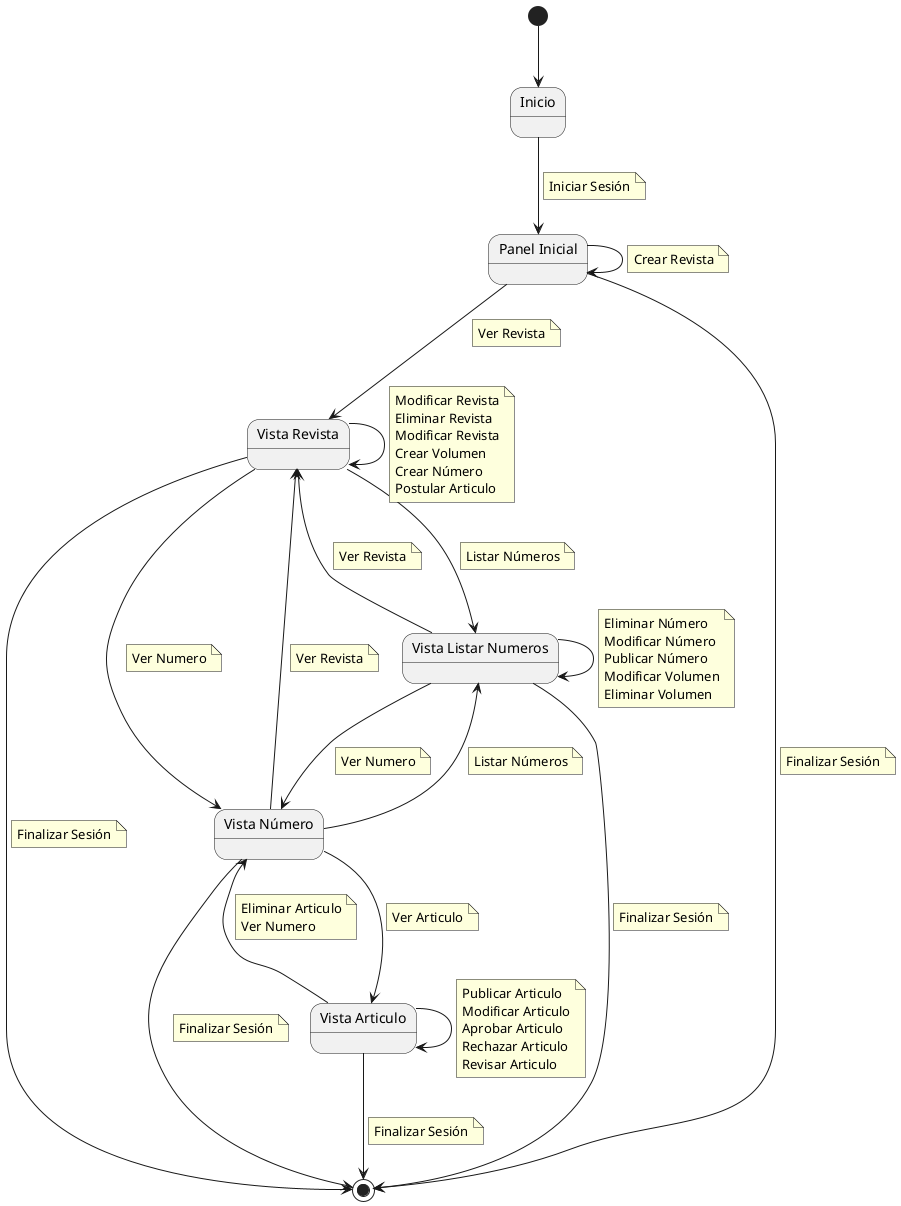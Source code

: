 @startuml Diagrama De Contexto

State "Inicio" as inicial
State "Panel Inicial" as admin
State "Vista Revista" as revista
State "Vista Listar Numeros" as volumenesYNumeros
State "Vista Número" as Articulos
State "Vista Articulo" as Articulo

[*] --> inicial

admin --> [*]
note on link
    Finalizar Sesión
end note
revista --> [*]
note on link
    Finalizar Sesión
end note
volumenesYNumeros -r-> [*]
note on link
    Finalizar Sesión
end note
Articulos --> [*]
note on link
    Finalizar Sesión
end note
Articulo --> [*]
note on link
    Finalizar Sesión
end note



inicial --> admin
note on link
    Iniciar Sesión
end note

admin --> admin
note on link
    Crear Revista
end note

admin --> revista
note on link
    Ver Revista
end note

revista -r-> volumenesYNumeros
note on link
    Listar Números
end note
volumenesYNumeros --> revista
note on link
    Ver Revista
end note

volumenesYNumeros --> Articulos
note on link
    Ver Numero
end note
Articulos --> volumenesYNumeros
note on link
    Listar Números
end note

revista -r-> Articulos
note on link
    Ver Numero
end note
Articulos -l-> revista
note on link
    Ver Revista
end note

revista --> revista
note on link
    Modificar Revista
    Eliminar Revista
    Modificar Revista
    Crear Volumen
    Crear Número
    Postular Articulo
end note

volumenesYNumeros --> volumenesYNumeros
note on link
    Eliminar Número
    Modificar Número
    Publicar Número
    Modificar Volumen
    Eliminar Volumen
end note


Articulos --> Articulo
note on link
    Ver Articulo
end note

Articulo --> Articulos
note on link
    Eliminar Articulo
    Ver Numero
end note

Articulo --> Articulo
note on link
    Publicar Articulo
    Modificar Articulo
    Aprobar Articulo
    Rechazar Articulo
    Revisar Articulo
end note






@enduml